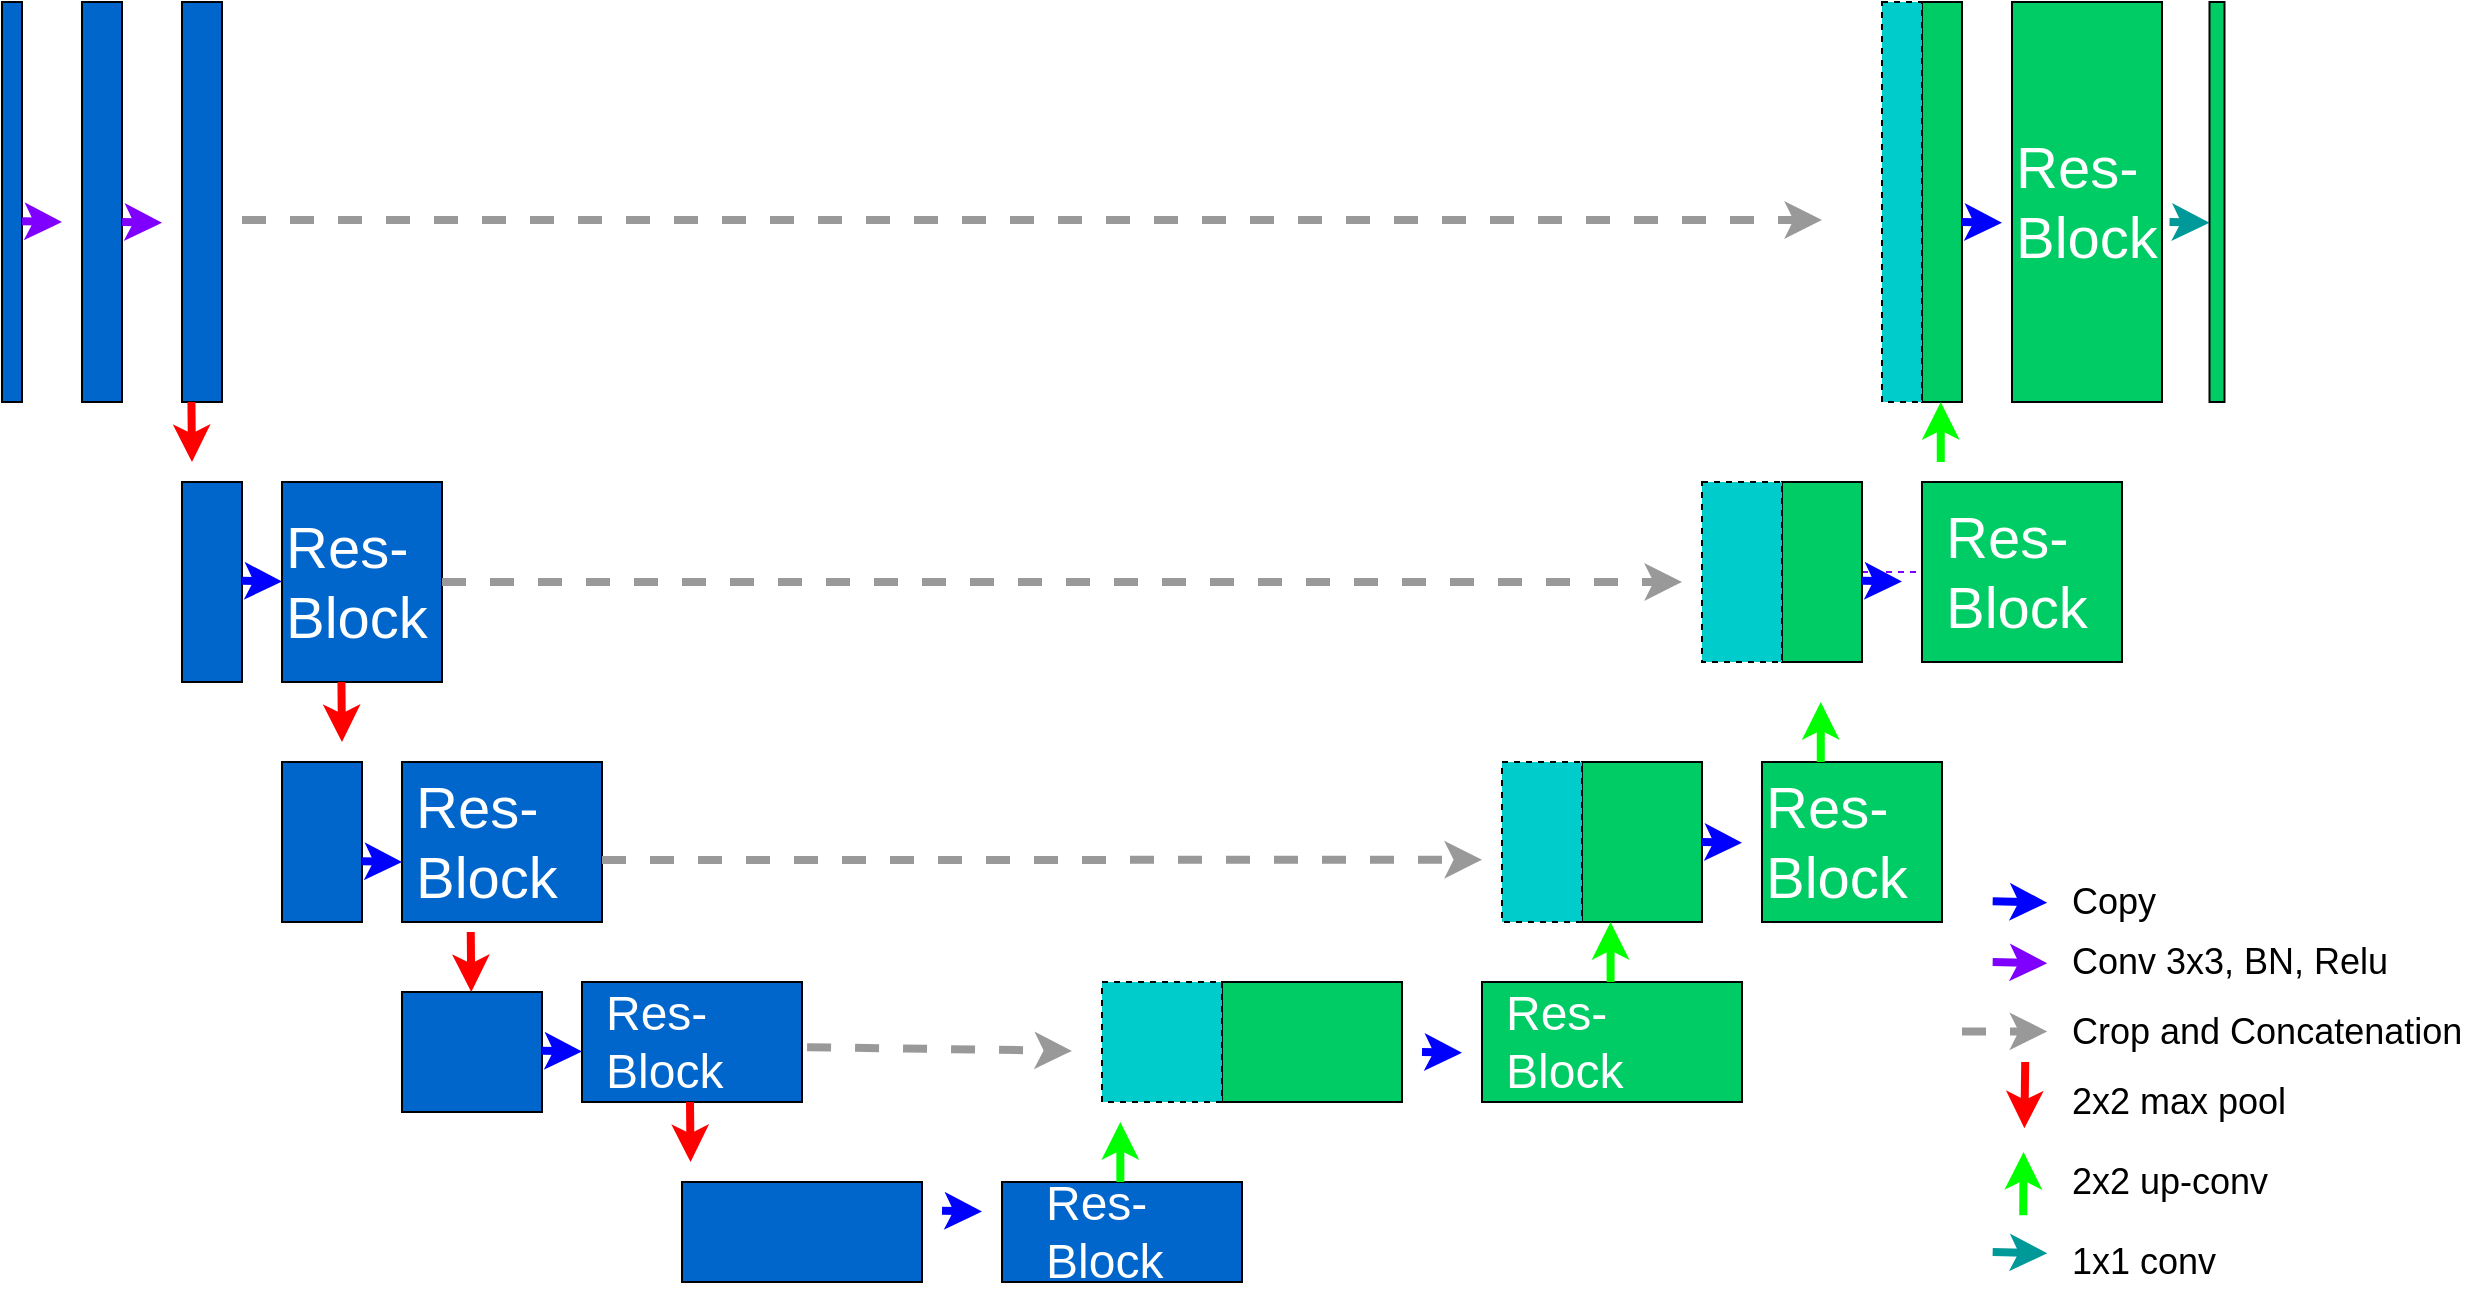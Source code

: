 <mxfile version="20.2.5" type="github"><diagram id="FYNhYHmv1s_CumY7zgUR" name="Page-1"><mxGraphModel dx="1022" dy="616" grid="1" gridSize="10" guides="1" tooltips="1" connect="1" arrows="1" fold="1" page="1" pageScale="1" pageWidth="850" pageHeight="1100" math="0" shadow="0"><root><mxCell id="0"/><mxCell id="1" parent="0"/><mxCell id="ulKWUaOaeuFDGbGcjOlc-2" value="" style="verticalLabelPosition=bottom;verticalAlign=top;html=1;shape=mxgraph.basic.rect;fillColor2=none;strokeWidth=1;size=20;indent=5;fillColor=#0066CC;" parent="1" vertex="1"><mxGeometry x="80" y="150" width="10" height="200" as="geometry"/></mxCell><mxCell id="ulKWUaOaeuFDGbGcjOlc-3" value="" style="verticalLabelPosition=bottom;verticalAlign=top;html=1;shape=mxgraph.basic.rect;fillColor2=none;strokeWidth=1;size=20;indent=5;fillColor=#0066CC;" parent="1" vertex="1"><mxGeometry x="170" y="150" width="20" height="200" as="geometry"/></mxCell><mxCell id="ulKWUaOaeuFDGbGcjOlc-5" value="" style="verticalLabelPosition=bottom;verticalAlign=top;html=1;shape=mxgraph.basic.rect;fillColor2=none;strokeWidth=1;size=20;indent=5;fillColor=#0066CC;" parent="1" vertex="1"><mxGeometry x="170" y="390" width="30" height="100" as="geometry"/></mxCell><mxCell id="ulKWUaOaeuFDGbGcjOlc-6" value="" style="verticalLabelPosition=bottom;verticalAlign=top;html=1;shape=mxgraph.basic.rect;fillColor2=none;strokeWidth=1;size=20;indent=5;fillColor=#0066CC;align=left;" parent="1" vertex="1"><mxGeometry x="220" y="390" width="80" height="100" as="geometry"/></mxCell><mxCell id="ulKWUaOaeuFDGbGcjOlc-7" value="" style="verticalLabelPosition=bottom;verticalAlign=top;html=1;shape=mxgraph.basic.rect;fillColor2=none;strokeWidth=1;size=20;indent=5;fillColor=#0066CC;" parent="1" vertex="1"><mxGeometry x="220" y="530" width="40" height="80" as="geometry"/></mxCell><mxCell id="ulKWUaOaeuFDGbGcjOlc-8" value="" style="verticalLabelPosition=bottom;verticalAlign=top;html=1;shape=mxgraph.basic.rect;fillColor2=none;strokeWidth=1;size=20;indent=5;fillColor=#0066CC;" parent="1" vertex="1"><mxGeometry x="280" y="530" width="100" height="80" as="geometry"/></mxCell><mxCell id="ulKWUaOaeuFDGbGcjOlc-10" value="" style="verticalLabelPosition=bottom;verticalAlign=top;html=1;shape=mxgraph.basic.rect;fillColor2=none;strokeWidth=1;size=20;indent=5;fillColor=#0066CC;" parent="1" vertex="1"><mxGeometry x="280" y="645" width="70" height="60" as="geometry"/></mxCell><mxCell id="ulKWUaOaeuFDGbGcjOlc-11" value="" style="verticalLabelPosition=bottom;verticalAlign=top;html=1;shape=mxgraph.basic.rect;fillColor2=none;strokeWidth=1;size=20;indent=5;fillColor=#0066CC;" parent="1" vertex="1"><mxGeometry x="370" y="640" width="110" height="60" as="geometry"/></mxCell><mxCell id="ulKWUaOaeuFDGbGcjOlc-14" value="" style="verticalLabelPosition=bottom;verticalAlign=top;html=1;shape=mxgraph.basic.rect;fillColor2=none;strokeWidth=1;size=20;indent=5;fillColor=#0066CC;" parent="1" vertex="1"><mxGeometry x="420" y="740" width="120" height="50" as="geometry"/></mxCell><mxCell id="ulKWUaOaeuFDGbGcjOlc-15" value="" style="verticalLabelPosition=bottom;verticalAlign=top;html=1;shape=mxgraph.basic.rect;fillColor2=none;strokeWidth=1;size=20;indent=5;fillColor=#0066CC;" parent="1" vertex="1"><mxGeometry x="580" y="740" width="120" height="50" as="geometry"/></mxCell><mxCell id="ulKWUaOaeuFDGbGcjOlc-16" value="" style="verticalLabelPosition=bottom;verticalAlign=top;html=1;shape=mxgraph.basic.rect;fillColor2=none;strokeWidth=1;size=20;indent=5;fillColor=#00CC66;" parent="1" vertex="1"><mxGeometry x="690" y="640" width="90" height="60" as="geometry"/></mxCell><mxCell id="ulKWUaOaeuFDGbGcjOlc-17" value="" style="verticalLabelPosition=bottom;verticalAlign=top;html=1;shape=mxgraph.basic.rect;fillColor2=none;strokeWidth=1;size=20;indent=5;fillColor=#00CC66;" parent="1" vertex="1"><mxGeometry x="820" y="640" width="130" height="60" as="geometry"/></mxCell><mxCell id="ulKWUaOaeuFDGbGcjOlc-18" value="" style="verticalLabelPosition=bottom;verticalAlign=top;html=1;shape=mxgraph.basic.rect;fillColor2=none;strokeWidth=1;size=20;indent=5;fillColor=#00CCCC;dashed=1;" parent="1" vertex="1"><mxGeometry x="630" y="640" width="60" height="60" as="geometry"/></mxCell><mxCell id="ulKWUaOaeuFDGbGcjOlc-20" value="" style="verticalLabelPosition=bottom;verticalAlign=top;html=1;shape=mxgraph.basic.rect;fillColor2=none;strokeWidth=1;size=20;indent=5;fillColor=#00CC66;" parent="1" vertex="1"><mxGeometry x="870" y="530" width="60" height="80" as="geometry"/></mxCell><mxCell id="ulKWUaOaeuFDGbGcjOlc-22" value="" style="verticalLabelPosition=bottom;verticalAlign=top;html=1;shape=mxgraph.basic.rect;fillColor2=none;strokeWidth=1;size=20;indent=5;fillColor=#00CC66;" parent="1" vertex="1"><mxGeometry x="960" y="530" width="90" height="80" as="geometry"/></mxCell><mxCell id="ulKWUaOaeuFDGbGcjOlc-23" value="" style="verticalLabelPosition=bottom;verticalAlign=top;html=1;shape=mxgraph.basic.rect;fillColor2=none;strokeWidth=1;size=20;indent=5;fillColor=#00CCCC;dashed=1;" parent="1" vertex="1"><mxGeometry x="830" y="530" width="40" height="80" as="geometry"/></mxCell><mxCell id="BSFl4g9KpCTnuzUvrlPb-39" value="" style="edgeStyle=orthogonalEdgeStyle;rounded=0;orthogonalLoop=1;jettySize=auto;html=1;dashed=1;fontSize=24;fontColor=#FFFFFF;strokeColor=#7F00FF;strokeWidth=1;" parent="1" source="ulKWUaOaeuFDGbGcjOlc-24" target="BSFl4g9KpCTnuzUvrlPb-35" edge="1"><mxGeometry relative="1" as="geometry"/></mxCell><mxCell id="ulKWUaOaeuFDGbGcjOlc-24" value="" style="verticalLabelPosition=bottom;verticalAlign=top;html=1;shape=mxgraph.basic.rect;fillColor2=none;strokeWidth=1;size=20;indent=5;fillColor=#00CC66;" parent="1" vertex="1"><mxGeometry x="970" y="390" width="40" height="90" as="geometry"/></mxCell><mxCell id="ulKWUaOaeuFDGbGcjOlc-26" value="" style="verticalLabelPosition=bottom;verticalAlign=top;html=1;shape=mxgraph.basic.rect;fillColor2=none;strokeWidth=1;size=20;indent=5;fillColor=#00CCCC;dashed=1;" parent="1" vertex="1"><mxGeometry x="930" y="390" width="40" height="90" as="geometry"/></mxCell><mxCell id="ulKWUaOaeuFDGbGcjOlc-27" value="" style="verticalLabelPosition=bottom;verticalAlign=top;html=1;shape=mxgraph.basic.rect;fillColor2=none;strokeWidth=1;size=20;indent=5;fillColor=#00CC66;" parent="1" vertex="1"><mxGeometry x="1040" y="390" width="100" height="90" as="geometry"/></mxCell><mxCell id="ulKWUaOaeuFDGbGcjOlc-28" value="" style="verticalLabelPosition=bottom;verticalAlign=top;html=1;shape=mxgraph.basic.rect;fillColor2=none;strokeWidth=1;size=20;indent=5;fillColor=#00CC66;" parent="1" vertex="1"><mxGeometry x="1040" y="150" width="20" height="200" as="geometry"/></mxCell><mxCell id="ulKWUaOaeuFDGbGcjOlc-29" value="" style="verticalLabelPosition=bottom;verticalAlign=top;html=1;shape=mxgraph.basic.rect;fillColor2=none;strokeWidth=1;size=20;indent=5;fillColor=#00CC66;" parent="1" vertex="1"><mxGeometry x="1085" y="150" width="75" height="200" as="geometry"/></mxCell><mxCell id="ulKWUaOaeuFDGbGcjOlc-30" value="" style="verticalLabelPosition=bottom;verticalAlign=top;html=1;shape=mxgraph.basic.rect;fillColor2=none;strokeWidth=1;size=20;indent=5;fillColor=#00CCCC;dashed=1;" parent="1" vertex="1"><mxGeometry x="1020" y="150" width="20" height="200" as="geometry"/></mxCell><mxCell id="ulKWUaOaeuFDGbGcjOlc-40" value="" style="endArrow=classic;html=1;rounded=0;strokeWidth=4;strokeColor=#999999;dashed=1;exitX=1.023;exitY=0.543;exitDx=0;exitDy=0;exitPerimeter=0;" parent="1" source="ulKWUaOaeuFDGbGcjOlc-11" edge="1"><mxGeometry width="50" height="50" relative="1" as="geometry"><mxPoint x="500" y="674" as="sourcePoint"/><mxPoint x="615" y="674.44" as="targetPoint"/></mxGeometry></mxCell><mxCell id="ulKWUaOaeuFDGbGcjOlc-41" value="" style="endArrow=classic;html=1;rounded=0;strokeWidth=4;strokeColor=#999999;dashed=1;" parent="1" edge="1"><mxGeometry width="50" height="50" relative="1" as="geometry"><mxPoint x="380" y="579" as="sourcePoint"/><mxPoint x="820" y="578.89" as="targetPoint"/></mxGeometry></mxCell><mxCell id="ulKWUaOaeuFDGbGcjOlc-42" value="" style="endArrow=classic;html=1;rounded=0;strokeWidth=4;strokeColor=#999999;dashed=1;startArrow=none;" parent="1" edge="1"><mxGeometry width="50" height="50" relative="1" as="geometry"><mxPoint x="300" y="440" as="sourcePoint"/><mxPoint x="920" y="440" as="targetPoint"/></mxGeometry></mxCell><mxCell id="ulKWUaOaeuFDGbGcjOlc-43" value="" style="endArrow=classic;html=1;rounded=0;strokeWidth=4;strokeColor=#999999;dashed=1;" parent="1" edge="1"><mxGeometry width="50" height="50" relative="1" as="geometry"><mxPoint x="200" y="259.02" as="sourcePoint"/><mxPoint x="990" y="259" as="targetPoint"/></mxGeometry></mxCell><mxCell id="ulKWUaOaeuFDGbGcjOlc-45" value="" style="endArrow=classic;html=1;rounded=0;strokeColor=#0000FF;strokeWidth=4;" parent="1" edge="1"><mxGeometry width="50" height="50" relative="1" as="geometry"><mxPoint x="350" y="674.38" as="sourcePoint"/><mxPoint x="370" y="674.8" as="targetPoint"/></mxGeometry></mxCell><mxCell id="ulKWUaOaeuFDGbGcjOlc-47" value="" style="endArrow=classic;html=1;rounded=0;strokeColor=#0000FF;strokeWidth=4;" parent="1" edge="1"><mxGeometry width="50" height="50" relative="1" as="geometry"><mxPoint x="260" y="579.58" as="sourcePoint"/><mxPoint x="280" y="580.0" as="targetPoint"/></mxGeometry></mxCell><mxCell id="ulKWUaOaeuFDGbGcjOlc-53" value="" style="endArrow=classic;html=1;rounded=0;strokeColor=#7F00FF;strokeWidth=4;" parent="1" edge="1"><mxGeometry width="50" height="50" relative="1" as="geometry"><mxPoint x="90" y="259.58" as="sourcePoint"/><mxPoint x="110" y="260.0" as="targetPoint"/></mxGeometry></mxCell><mxCell id="ulKWUaOaeuFDGbGcjOlc-54" value="" style="endArrow=classic;html=1;rounded=0;strokeColor=#0000FF;strokeWidth=4;" parent="1" edge="1"><mxGeometry width="50" height="50" relative="1" as="geometry"><mxPoint x="200" y="439.37" as="sourcePoint"/><mxPoint x="220" y="439.79" as="targetPoint"/></mxGeometry></mxCell><mxCell id="ulKWUaOaeuFDGbGcjOlc-56" value="" style="endArrow=classic;html=1;rounded=0;strokeColor=#0000FF;strokeWidth=4;" parent="1" edge="1"><mxGeometry width="50" height="50" relative="1" as="geometry"><mxPoint x="550" y="754.38" as="sourcePoint"/><mxPoint x="570" y="754.8" as="targetPoint"/></mxGeometry></mxCell><mxCell id="ulKWUaOaeuFDGbGcjOlc-57" value="" style="endArrow=classic;html=1;rounded=0;strokeColor=#0000FF;strokeWidth=4;" parent="1" edge="1"><mxGeometry width="50" height="50" relative="1" as="geometry"><mxPoint x="790.0" y="675.0" as="sourcePoint"/><mxPoint x="810.0" y="675.42" as="targetPoint"/></mxGeometry></mxCell><mxCell id="ulKWUaOaeuFDGbGcjOlc-61" value="" style="endArrow=classic;html=1;rounded=0;strokeColor=#0000FF;strokeWidth=4;" parent="1" edge="1"><mxGeometry width="50" height="50" relative="1" as="geometry"><mxPoint x="930" y="570" as="sourcePoint"/><mxPoint x="950" y="570.42" as="targetPoint"/></mxGeometry></mxCell><mxCell id="ulKWUaOaeuFDGbGcjOlc-63" value="" style="endArrow=classic;html=1;rounded=0;strokeColor=#0000FF;strokeWidth=4;" parent="1" edge="1"><mxGeometry width="50" height="50" relative="1" as="geometry"><mxPoint x="1010" y="439.38" as="sourcePoint"/><mxPoint x="1030" y="439.8" as="targetPoint"/></mxGeometry></mxCell><mxCell id="ulKWUaOaeuFDGbGcjOlc-64" value="" style="endArrow=classic;html=1;rounded=0;strokeColor=#0000FF;strokeWidth=4;" parent="1" edge="1"><mxGeometry width="50" height="50" relative="1" as="geometry"><mxPoint x="1060" y="260" as="sourcePoint"/><mxPoint x="1080" y="260.42" as="targetPoint"/></mxGeometry></mxCell><mxCell id="ulKWUaOaeuFDGbGcjOlc-66" value="" style="endArrow=classic;html=1;rounded=0;strokeColor=#009999;strokeWidth=4;" parent="1" edge="1"><mxGeometry width="50" height="50" relative="1" as="geometry"><mxPoint x="1163.75" y="260" as="sourcePoint"/><mxPoint x="1183.75" y="260.42" as="targetPoint"/></mxGeometry></mxCell><mxCell id="ulKWUaOaeuFDGbGcjOlc-68" value="" style="endArrow=classic;html=1;rounded=0;strokeColor=#FF0000;strokeWidth=4;" parent="1" edge="1"><mxGeometry width="50" height="50" relative="1" as="geometry"><mxPoint x="174.72" y="350" as="sourcePoint"/><mxPoint x="175" y="380" as="targetPoint"/></mxGeometry></mxCell><mxCell id="ulKWUaOaeuFDGbGcjOlc-69" value="" style="endArrow=classic;html=1;rounded=0;strokeColor=#FF0000;strokeWidth=4;" parent="1" edge="1"><mxGeometry width="50" height="50" relative="1" as="geometry"><mxPoint x="249.72" y="490" as="sourcePoint"/><mxPoint x="250" y="520" as="targetPoint"/></mxGeometry></mxCell><mxCell id="ulKWUaOaeuFDGbGcjOlc-70" value="" style="endArrow=classic;html=1;rounded=0;strokeColor=#FF0000;strokeWidth=4;" parent="1" edge="1"><mxGeometry width="50" height="50" relative="1" as="geometry"><mxPoint x="314.37" y="615" as="sourcePoint"/><mxPoint x="314.65" y="645" as="targetPoint"/></mxGeometry></mxCell><mxCell id="ulKWUaOaeuFDGbGcjOlc-71" value="" style="endArrow=classic;html=1;rounded=0;strokeColor=#00FF00;strokeWidth=4;" parent="1" edge="1"><mxGeometry width="50" height="50" relative="1" as="geometry"><mxPoint x="884.29" y="640" as="sourcePoint"/><mxPoint x="884.29" y="610" as="targetPoint"/></mxGeometry></mxCell><mxCell id="ulKWUaOaeuFDGbGcjOlc-72" value="" style="endArrow=classic;html=1;rounded=0;strokeColor=#00FF00;strokeWidth=4;" parent="1" edge="1"><mxGeometry width="50" height="50" relative="1" as="geometry"><mxPoint x="989.38" y="530" as="sourcePoint"/><mxPoint x="989.38" y="500" as="targetPoint"/></mxGeometry></mxCell><mxCell id="ulKWUaOaeuFDGbGcjOlc-73" value="" style="endArrow=classic;html=1;rounded=0;strokeColor=#00FF00;strokeWidth=4;" parent="1" edge="1"><mxGeometry width="50" height="50" relative="1" as="geometry"><mxPoint x="1049.38" y="380" as="sourcePoint"/><mxPoint x="1049.38" y="350" as="targetPoint"/></mxGeometry></mxCell><mxCell id="ulKWUaOaeuFDGbGcjOlc-81" value="" style="endArrow=classic;html=1;rounded=0;strokeColor=#FF0000;strokeWidth=4;" parent="1" edge="1"><mxGeometry width="50" height="50" relative="1" as="geometry"><mxPoint x="424.0" y="700" as="sourcePoint"/><mxPoint x="424.28" y="730" as="targetPoint"/></mxGeometry></mxCell><mxCell id="ulKWUaOaeuFDGbGcjOlc-82" value="" style="endArrow=classic;html=1;rounded=0;strokeColor=#00FF00;strokeWidth=4;" parent="1" edge="1"><mxGeometry width="50" height="50" relative="1" as="geometry"><mxPoint x="639.17" y="740" as="sourcePoint"/><mxPoint x="639.17" y="710" as="targetPoint"/></mxGeometry></mxCell><mxCell id="BSFl4g9KpCTnuzUvrlPb-4" value="" style="verticalLabelPosition=bottom;verticalAlign=top;html=1;shape=mxgraph.basic.rect;fillColor2=none;strokeWidth=1;size=20;indent=5;fillColor=#00CC66;" parent="1" vertex="1"><mxGeometry x="1183.75" y="150" width="7.5" height="200" as="geometry"/></mxCell><mxCell id="BSFl4g9KpCTnuzUvrlPb-24" value="" style="verticalLabelPosition=bottom;verticalAlign=top;html=1;shape=mxgraph.basic.rect;fillColor2=none;strokeWidth=1;size=20;indent=5;fillColor=#0066CC;" parent="1" vertex="1"><mxGeometry x="120" y="150" width="20" height="200" as="geometry"/></mxCell><mxCell id="BSFl4g9KpCTnuzUvrlPb-25" value="" style="endArrow=classic;html=1;rounded=0;strokeColor=#7F00FF;strokeWidth=4;" parent="1" edge="1"><mxGeometry width="50" height="50" relative="1" as="geometry"><mxPoint x="140" y="260.0" as="sourcePoint"/><mxPoint x="160" y="260.42" as="targetPoint"/></mxGeometry></mxCell><mxCell id="BSFl4g9KpCTnuzUvrlPb-28" value="Res-&lt;br style=&quot;font-size: 29px;&quot;&gt;&lt;div style=&quot;font-size: 29px;&quot;&gt;&lt;span style=&quot;font-size: 29px;&quot;&gt;Block&lt;/span&gt;&lt;/div&gt;" style="text;html=1;align=left;verticalAlign=middle;resizable=0;points=[];autosize=1;strokeColor=none;fillColor=none;fontSize=29;fontColor=#FFFFFF;" parent="1" vertex="1"><mxGeometry x="220" y="400" width="90" height="80" as="geometry"/></mxCell><mxCell id="BSFl4g9KpCTnuzUvrlPb-29" value="Res-&lt;br style=&quot;font-size: 29px;&quot;&gt;&lt;div style=&quot;font-size: 29px;&quot;&gt;&lt;span style=&quot;font-size: 29px;&quot;&gt;Block&lt;/span&gt;&lt;/div&gt;" style="text;html=1;align=left;verticalAlign=middle;resizable=0;points=[];autosize=1;strokeColor=none;fillColor=none;fontSize=29;fontColor=#FFFFFF;" parent="1" vertex="1"><mxGeometry x="285" y="530" width="90" height="80" as="geometry"/></mxCell><mxCell id="BSFl4g9KpCTnuzUvrlPb-30" value="Res-&lt;br style=&quot;font-size: 24px;&quot;&gt;&lt;div style=&quot;font-size: 24px;&quot;&gt;&lt;span style=&quot;font-size: 24px;&quot;&gt;Block&lt;/span&gt;&lt;/div&gt;" style="text;html=1;align=left;verticalAlign=middle;resizable=0;points=[];autosize=1;strokeColor=none;fillColor=none;fontSize=24;fontColor=#FFFFFF;" parent="1" vertex="1"><mxGeometry x="380" y="640" width="70" height="60" as="geometry"/></mxCell><mxCell id="BSFl4g9KpCTnuzUvrlPb-32" value="Res-&lt;br style=&quot;font-size: 24px;&quot;&gt;&lt;div style=&quot;font-size: 24px;&quot;&gt;&lt;span style=&quot;font-size: 24px;&quot;&gt;Block&lt;/span&gt;&lt;/div&gt;" style="text;html=1;align=left;verticalAlign=middle;resizable=0;points=[];autosize=1;strokeColor=none;fillColor=none;fontSize=24;fontColor=#FFFFFF;" parent="1" vertex="1"><mxGeometry x="600" y="735" width="70" height="60" as="geometry"/></mxCell><mxCell id="BSFl4g9KpCTnuzUvrlPb-33" value="Res-&lt;br style=&quot;font-size: 24px;&quot;&gt;&lt;div style=&quot;font-size: 24px;&quot;&gt;&lt;span style=&quot;font-size: 24px;&quot;&gt;Block&lt;/span&gt;&lt;/div&gt;" style="text;html=1;align=left;verticalAlign=middle;resizable=0;points=[];autosize=1;strokeColor=none;fillColor=none;fontSize=24;fontColor=#FFFFFF;" parent="1" vertex="1"><mxGeometry x="830" y="640" width="70" height="60" as="geometry"/></mxCell><mxCell id="BSFl4g9KpCTnuzUvrlPb-34" value="Res-&lt;br style=&quot;font-size: 29px;&quot;&gt;&lt;div style=&quot;font-size: 29px;&quot;&gt;&lt;span style=&quot;font-size: 29px;&quot;&gt;Block&lt;/span&gt;&lt;/div&gt;" style="text;html=1;align=left;verticalAlign=middle;resizable=0;points=[];autosize=1;strokeColor=none;fillColor=none;fontSize=29;fontColor=#FFFFFF;" parent="1" vertex="1"><mxGeometry x="960" y="530" width="90" height="80" as="geometry"/></mxCell><mxCell id="BSFl4g9KpCTnuzUvrlPb-35" value="Res-&lt;br style=&quot;font-size: 29px;&quot;&gt;&lt;div style=&quot;font-size: 29px;&quot;&gt;&lt;span style=&quot;font-size: 29px;&quot;&gt;Block&lt;/span&gt;&lt;/div&gt;" style="text;html=1;align=left;verticalAlign=middle;resizable=0;points=[];autosize=1;strokeColor=none;fillColor=none;fontSize=29;fontColor=#FFFFFF;" parent="1" vertex="1"><mxGeometry x="1050" y="395" width="90" height="80" as="geometry"/></mxCell><mxCell id="BSFl4g9KpCTnuzUvrlPb-36" value="Res-&lt;br style=&quot;font-size: 29px;&quot;&gt;&lt;div style=&quot;font-size: 29px;&quot;&gt;&lt;span style=&quot;font-size: 29px;&quot;&gt;Block&lt;/span&gt;&lt;/div&gt;" style="text;html=1;align=left;verticalAlign=middle;resizable=0;points=[];autosize=1;strokeColor=none;fillColor=none;fontSize=29;fontColor=#FFFFFF;" parent="1" vertex="1"><mxGeometry x="1085" y="210" width="90" height="80" as="geometry"/></mxCell><mxCell id="SRPakbDxMomjXpNCGQ35-2" value="" style="group" parent="1" vertex="1" connectable="0"><mxGeometry x="1060" y="585" width="262.615" height="210.004" as="geometry"/></mxCell><mxCell id="ulKWUaOaeuFDGbGcjOlc-85" value="" style="endArrow=classic;html=1;rounded=0;strokeColor=#FF0000;strokeWidth=4;" parent="SRPakbDxMomjXpNCGQ35-2" edge="1"><mxGeometry width="50" height="50" relative="1" as="geometry"><mxPoint x="31.61" y="95" as="sourcePoint"/><mxPoint x="31.174" y="128.158" as="targetPoint"/></mxGeometry></mxCell><mxCell id="ulKWUaOaeuFDGbGcjOlc-86" value="" style="endArrow=classic;html=1;rounded=0;strokeColor=#00FF00;strokeWidth=4;" parent="SRPakbDxMomjXpNCGQ35-2" edge="1"><mxGeometry width="50" height="50" relative="1" as="geometry"><mxPoint x="30.61" y="171.58" as="sourcePoint"/><mxPoint x="30.792" y="140.001" as="targetPoint"/></mxGeometry></mxCell><mxCell id="ulKWUaOaeuFDGbGcjOlc-87" value="" style="endArrow=classic;html=1;rounded=0;strokeColor=#009999;strokeWidth=4;" parent="SRPakbDxMomjXpNCGQ35-2" edge="1"><mxGeometry width="50" height="50" relative="1" as="geometry"><mxPoint x="15.335" y="189.997" as="sourcePoint"/><mxPoint x="42.608" y="190.638" as="targetPoint"/></mxGeometry></mxCell><mxCell id="ulKWUaOaeuFDGbGcjOlc-90" value="2x2 max pool" style="text;html=1;resizable=0;autosize=1;align=left;verticalAlign=middle;points=[];fillColor=none;strokeColor=none;rounded=0;dashed=1;fontSize=18;" parent="SRPakbDxMomjXpNCGQ35-2" vertex="1"><mxGeometry x="52.615" y="99.998" width="120" height="30" as="geometry"/></mxCell><mxCell id="ulKWUaOaeuFDGbGcjOlc-91" value="2x2 up-conv" style="text;html=1;resizable=0;autosize=1;align=left;verticalAlign=middle;points=[];fillColor=none;strokeColor=none;rounded=0;dashed=1;fontSize=18;" parent="SRPakbDxMomjXpNCGQ35-2" vertex="1"><mxGeometry x="52.615" y="140.001" width="110" height="30" as="geometry"/></mxCell><mxCell id="ulKWUaOaeuFDGbGcjOlc-92" value="1x1 conv" style="text;html=1;resizable=0;autosize=1;align=left;verticalAlign=middle;points=[];fillColor=none;strokeColor=none;rounded=0;dashed=1;fontSize=18;" parent="SRPakbDxMomjXpNCGQ35-2" vertex="1"><mxGeometry x="52.615" y="180.004" width="90" height="30" as="geometry"/></mxCell><mxCell id="BSFl4g9KpCTnuzUvrlPb-20" value="" style="endArrow=classic;html=1;rounded=0;strokeWidth=4;strokeColor=#999999;dashed=1;" parent="SRPakbDxMomjXpNCGQ35-2" edge="1"><mxGeometry width="50" height="50" relative="1" as="geometry"><mxPoint y="79.701" as="sourcePoint"/><mxPoint x="42.614" y="79.701" as="targetPoint"/></mxGeometry></mxCell><mxCell id="BSFl4g9KpCTnuzUvrlPb-21" value="Crop and Concatenation" style="text;html=1;resizable=0;autosize=1;align=left;verticalAlign=middle;points=[];fillColor=none;strokeColor=none;rounded=0;dashed=1;fontSize=18;" parent="SRPakbDxMomjXpNCGQ35-2" vertex="1"><mxGeometry x="52.615" y="64.997" width="210" height="30" as="geometry"/></mxCell><mxCell id="BSFl4g9KpCTnuzUvrlPb-37" value="" style="endArrow=classic;html=1;rounded=0;strokeColor=#7F00FF;strokeWidth=4;" parent="SRPakbDxMomjXpNCGQ35-2" edge="1"><mxGeometry width="50" height="50" relative="1" as="geometry"><mxPoint x="15.335" y="45.001" as="sourcePoint"/><mxPoint x="42.608" y="45.642" as="targetPoint"/></mxGeometry></mxCell><mxCell id="BSFl4g9KpCTnuzUvrlPb-38" value="Conv 3x3, BN, Relu" style="text;html=1;resizable=0;autosize=1;align=left;verticalAlign=middle;points=[];fillColor=none;strokeColor=none;rounded=0;dashed=1;fontSize=18;" parent="SRPakbDxMomjXpNCGQ35-2" vertex="1"><mxGeometry x="52.615" y="29.999" width="170" height="30" as="geometry"/></mxCell><mxCell id="BSFl4g9KpCTnuzUvrlPb-40" value="" style="endArrow=classic;html=1;rounded=0;strokeColor=#0000FF;strokeWidth=4;" parent="SRPakbDxMomjXpNCGQ35-2" edge="1"><mxGeometry width="50" height="50" relative="1" as="geometry"><mxPoint x="15.335" y="14.683" as="sourcePoint"/><mxPoint x="42.608" y="15.324" as="targetPoint"/></mxGeometry></mxCell><mxCell id="BSFl4g9KpCTnuzUvrlPb-41" value="Copy" style="text;html=1;resizable=0;autosize=1;align=left;verticalAlign=middle;points=[];fillColor=none;strokeColor=none;rounded=0;dashed=1;fontSize=18;" parent="SRPakbDxMomjXpNCGQ35-2" vertex="1"><mxGeometry x="52.615" width="60" height="30" as="geometry"/></mxCell></root></mxGraphModel></diagram></mxfile>